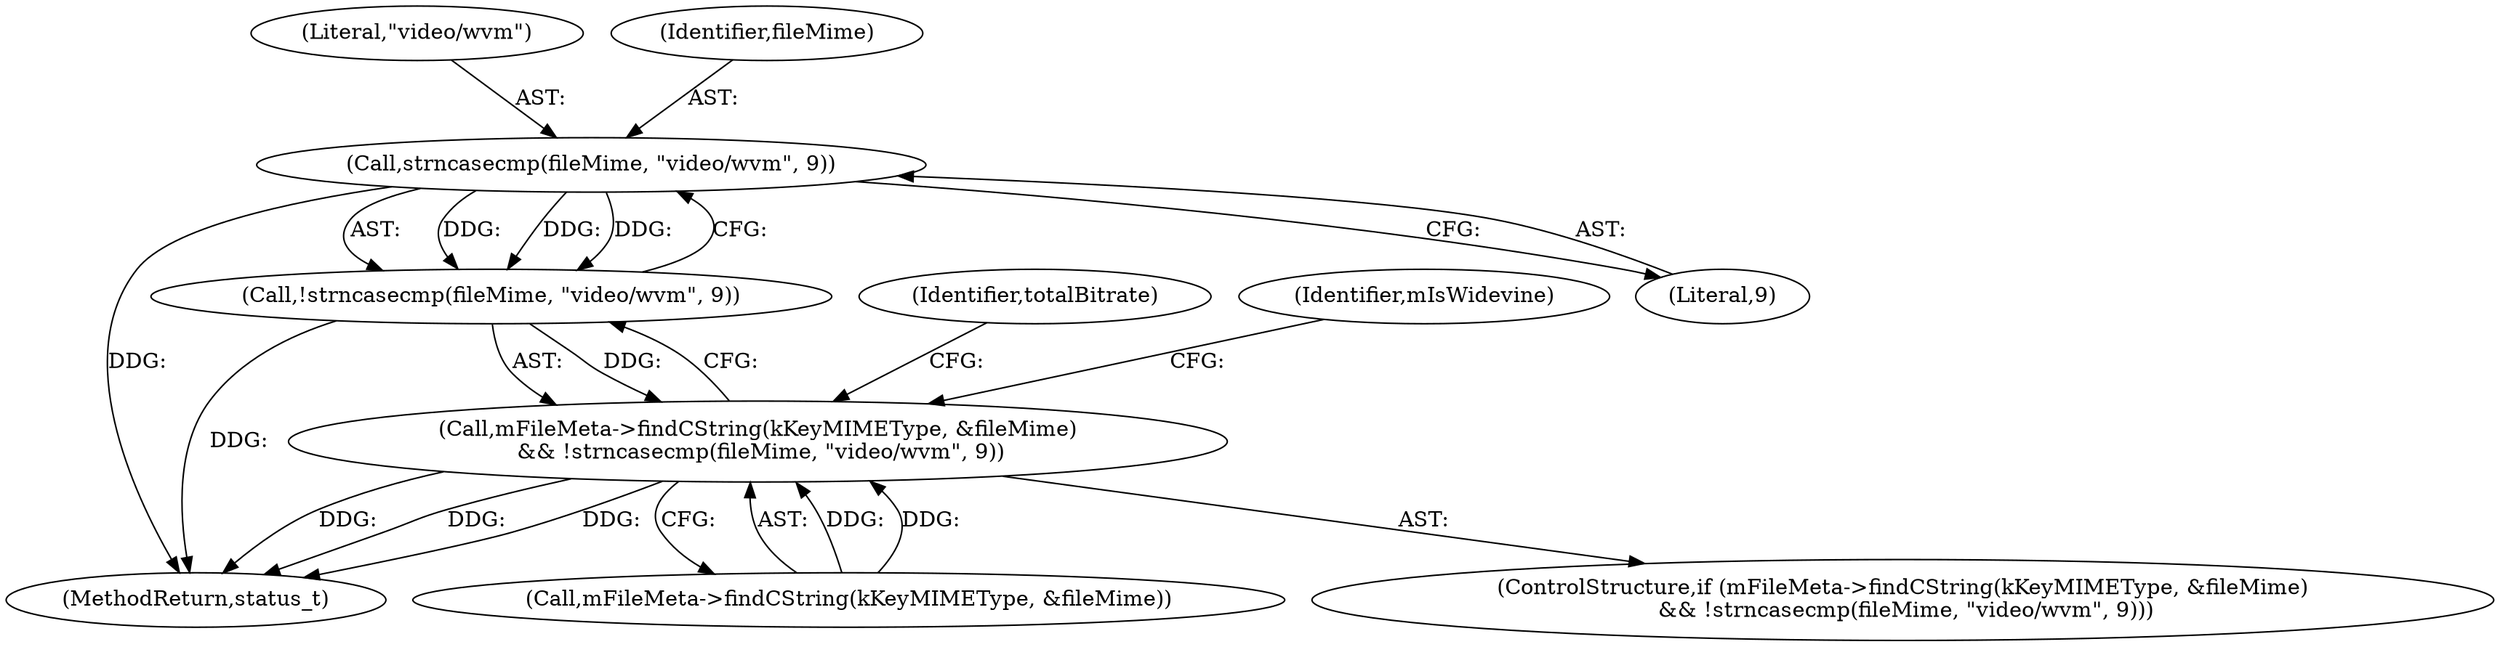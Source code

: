digraph "0_Android_f81038006b4c59a5a148dcad887371206033c28f@pointer" {
"1000235" [label="(Call,strncasecmp(fileMime, \"video/wvm\", 9))"];
"1000234" [label="(Call,!strncasecmp(fileMime, \"video/wvm\", 9))"];
"1000229" [label="(Call,mFileMeta->findCString(kKeyMIMEType, &fileMime)\n && !strncasecmp(fileMime, \"video/wvm\", 9))"];
"1000238" [label="(Literal,9)"];
"1000434" [label="(MethodReturn,status_t)"];
"1000230" [label="(Call,mFileMeta->findCString(kKeyMIMEType, &fileMime))"];
"1000237" [label="(Literal,\"video/wvm\")"];
"1000245" [label="(Identifier,totalBitrate)"];
"1000229" [label="(Call,mFileMeta->findCString(kKeyMIMEType, &fileMime)\n && !strncasecmp(fileMime, \"video/wvm\", 9))"];
"1000228" [label="(ControlStructure,if (mFileMeta->findCString(kKeyMIMEType, &fileMime)\n && !strncasecmp(fileMime, \"video/wvm\", 9)))"];
"1000234" [label="(Call,!strncasecmp(fileMime, \"video/wvm\", 9))"];
"1000235" [label="(Call,strncasecmp(fileMime, \"video/wvm\", 9))"];
"1000236" [label="(Identifier,fileMime)"];
"1000241" [label="(Identifier,mIsWidevine)"];
"1000235" -> "1000234"  [label="AST: "];
"1000235" -> "1000238"  [label="CFG: "];
"1000236" -> "1000235"  [label="AST: "];
"1000237" -> "1000235"  [label="AST: "];
"1000238" -> "1000235"  [label="AST: "];
"1000234" -> "1000235"  [label="CFG: "];
"1000235" -> "1000434"  [label="DDG: "];
"1000235" -> "1000234"  [label="DDG: "];
"1000235" -> "1000234"  [label="DDG: "];
"1000235" -> "1000234"  [label="DDG: "];
"1000234" -> "1000229"  [label="AST: "];
"1000229" -> "1000234"  [label="CFG: "];
"1000234" -> "1000434"  [label="DDG: "];
"1000234" -> "1000229"  [label="DDG: "];
"1000229" -> "1000228"  [label="AST: "];
"1000229" -> "1000230"  [label="CFG: "];
"1000230" -> "1000229"  [label="AST: "];
"1000241" -> "1000229"  [label="CFG: "];
"1000245" -> "1000229"  [label="CFG: "];
"1000229" -> "1000434"  [label="DDG: "];
"1000229" -> "1000434"  [label="DDG: "];
"1000229" -> "1000434"  [label="DDG: "];
"1000230" -> "1000229"  [label="DDG: "];
"1000230" -> "1000229"  [label="DDG: "];
}
